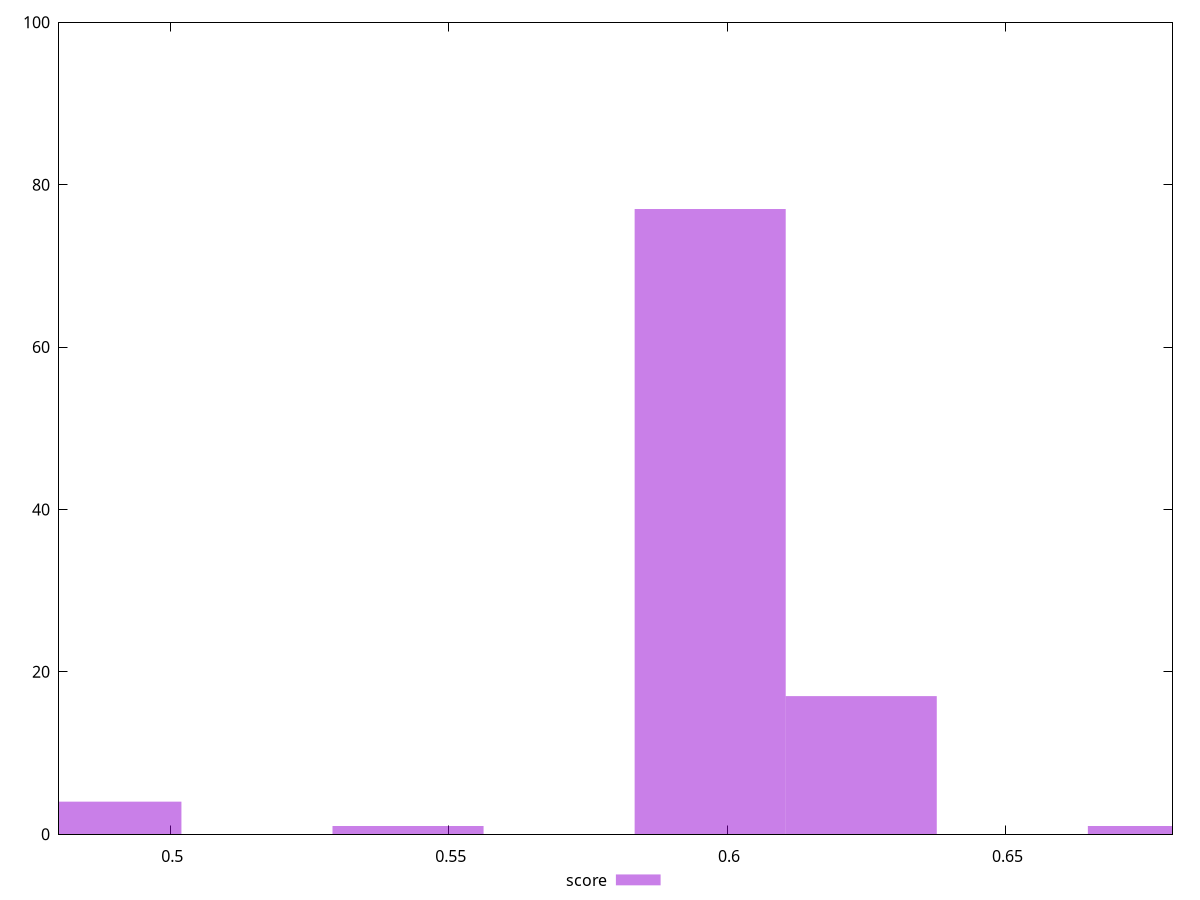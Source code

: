 reset

$score <<EOF
0.5969597976827927 77
0.6240943339411015 17
0.48842165264955767 4
0.678363406457719 1
0.5426907251661752 1
EOF

set key outside below
set boxwidth 0.02713453625830876
set xrange [0.48:0.68]
set yrange [0:100]
set trange [0:100]
set style fill transparent solid 0.5 noborder
set terminal svg size 640, 490 enhanced background rgb 'white'
set output "report_00009_2021-02-08T22-37-41.559Z/uses-http2/samples/pages+cached+noadtech+nomedia/score/histogram.svg"

plot $score title "score" with boxes

reset
